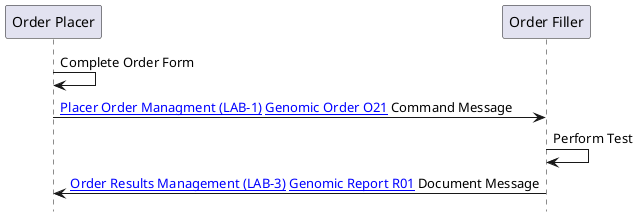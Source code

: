 @startuml

hide footbox

participant "Order Placer" as EPR
participant "Order Filler" as LIMS


EPR -> EPR: Complete Order Form
EPR -> LIMS: [[LAB-1.html Placer Order Managment (LAB-1)]] [[DDD-TestOrder.html Genomic Order O21]] Command Message
LIMS -> LIMS: Perform Test
LIMS -> EPR: [[LAB-3.html Order Results Management (LAB-3)]] [[DDD-TestReport.html Genomic Report R01]] Document Message


@enduml
